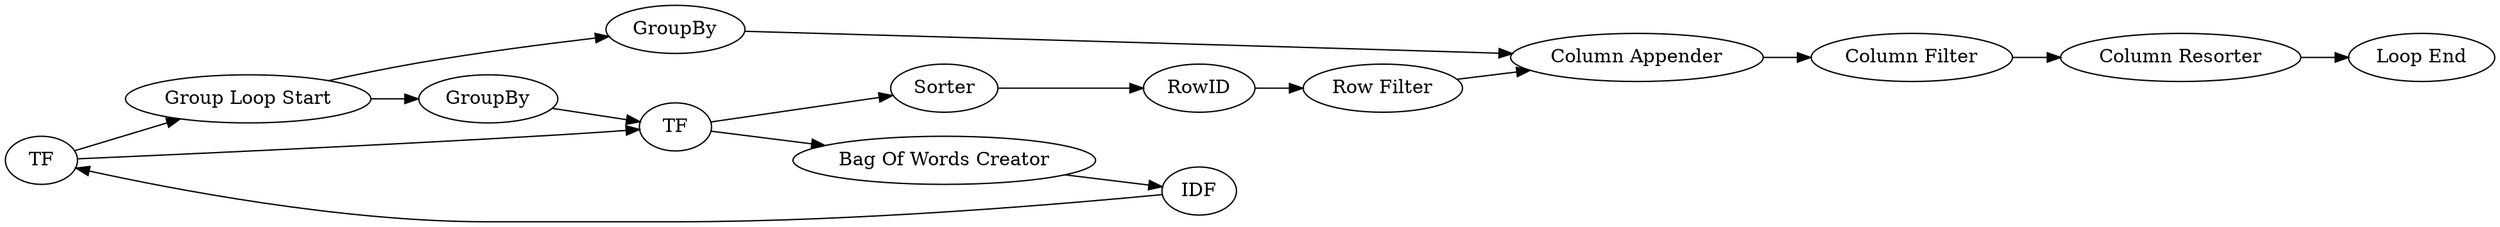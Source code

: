 digraph {
	2 [label="Table Creator"]
	3 [label="Strings To Document"]
	6 [label="Group Loop Start"]
	7 [label=Sorter]
	1 [label=IDF]
	2 [label=TF]
	3 [label=TF]
	4 [label="Bag Of Words Creator"]
	14 [label=GroupBy]
	15 [label="Row Filter"]
	16 [label=RowID]
	17 [label=GroupBy]
	18 [label="Column Appender"]
	19 [label="Column Filter"]
	20 [label="Column Resorter"]
	21 [label="Loop End"]
	1 -> 2
	2 -> 3
	4 -> 1
	2 -> 6
	3 -> 4
	6 -> 14
	6 -> 17
	7 -> 16
	3 -> 7
	14 -> 3
	15 -> 18
	16 -> 15
	17 -> 18
	18 -> 19
	19 -> 20
	20 -> 21
	rankdir=LR
}
